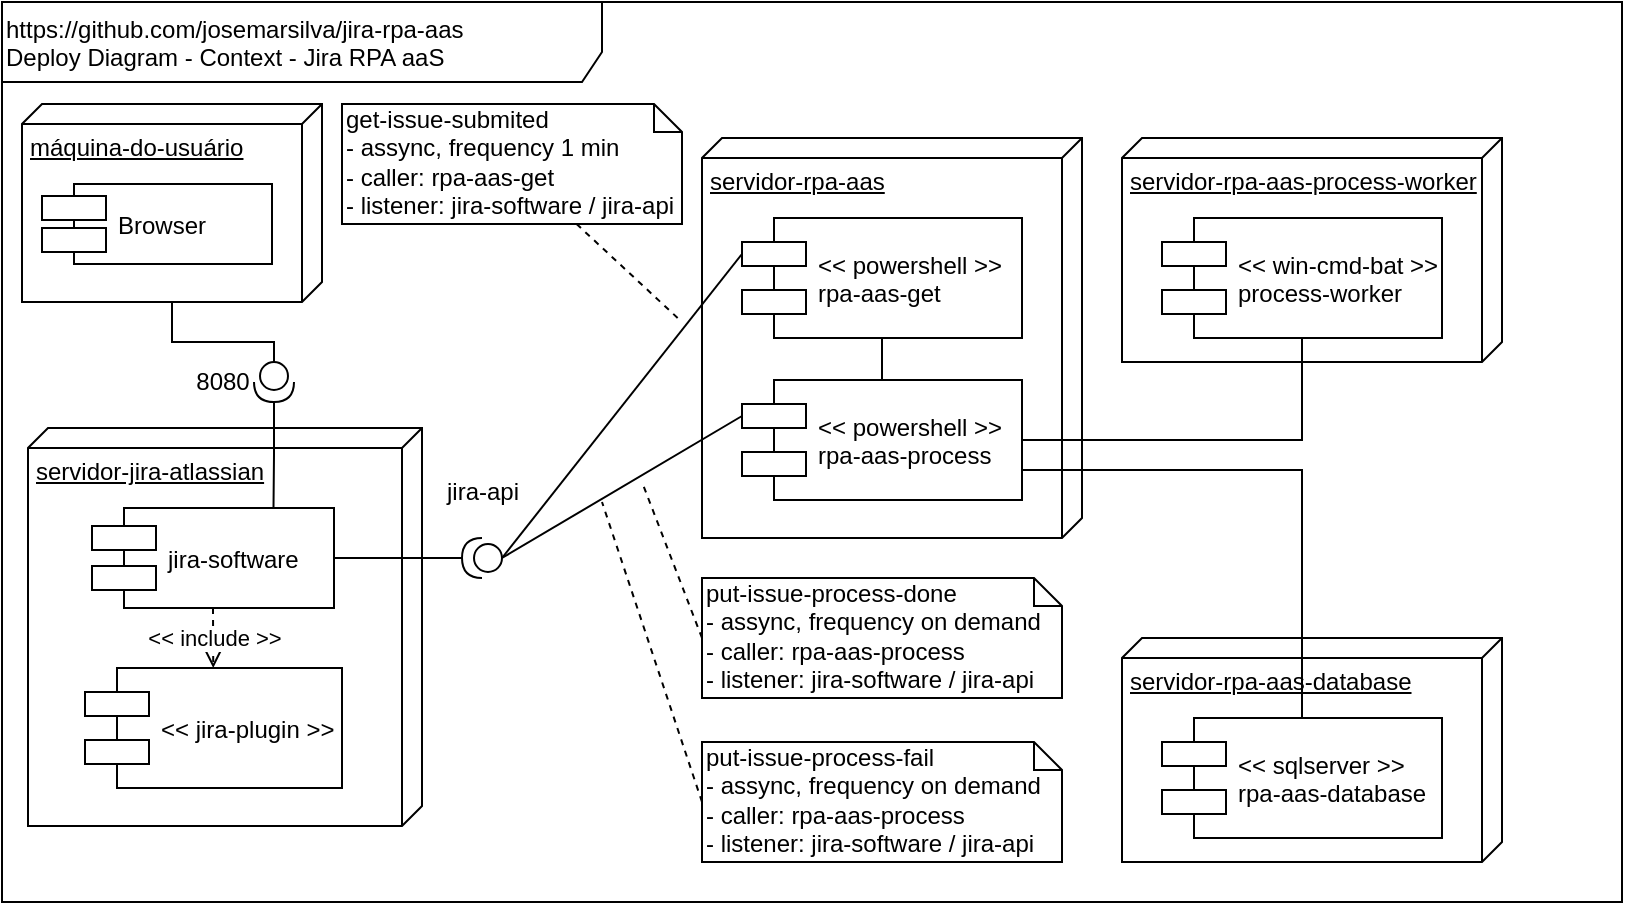 <mxfile version="12.9.11" type="device"><diagram id="fMGpiNhVeqn0YMsLJxzh" name="Página-1"><mxGraphModel dx="868" dy="534" grid="1" gridSize="10" guides="1" tooltips="1" connect="1" arrows="1" fold="1" page="1" pageScale="1" pageWidth="827" pageHeight="1169" math="0" shadow="0"><root><mxCell id="0"/><mxCell id="1" parent="0"/><mxCell id="6OetropUeBoLzL2Sj7KS-1" value="https://github.com/josemarsilva/jira-rpa-aas&lt;br&gt;Deploy Diagram - Context - Jira RPA aaS" style="shape=umlFrame;whiteSpace=wrap;html=1;width=300;height=40;verticalAlign=top;align=left;" parent="1" vertex="1"><mxGeometry x="10" y="10" width="810" height="450" as="geometry"/></mxCell><mxCell id="apohuvoSKH9DDqr3vdB0-10" style="edgeStyle=orthogonalEdgeStyle;rounded=0;orthogonalLoop=1;jettySize=auto;html=1;entryX=0;entryY=0.5;entryDx=0;entryDy=0;entryPerimeter=0;endArrow=none;endFill=0;" parent="1" source="aXvjyL9ep2QIOqJfCoeO-1" target="OF0LFXnU2rkXvaMsPmYt-3" edge="1"><mxGeometry relative="1" as="geometry"/></mxCell><mxCell id="aXvjyL9ep2QIOqJfCoeO-1" value="máquina-do-usuário" style="verticalAlign=top;align=left;spacingTop=8;spacingLeft=2;spacingRight=12;shape=cube;size=10;direction=south;fontStyle=4;html=1;" parent="1" vertex="1"><mxGeometry x="20" y="61" width="150" height="99" as="geometry"/></mxCell><mxCell id="NNuIQbcpsFkkkyfnrant-1" value="servidor-jira-atlassian" style="verticalAlign=top;align=left;spacingTop=8;spacingLeft=2;spacingRight=12;shape=cube;size=10;direction=south;fontStyle=4;html=1;" parent="1" vertex="1"><mxGeometry x="23" y="223" width="197" height="199" as="geometry"/></mxCell><mxCell id="OF0LFXnU2rkXvaMsPmYt-1" value="jira-software" style="shape=component;align=left;spacingLeft=36;" parent="1" vertex="1"><mxGeometry x="55" y="263" width="121" height="50" as="geometry"/></mxCell><mxCell id="OF0LFXnU2rkXvaMsPmYt-2" value="&lt;&lt; jira-plugin &gt;&gt;" style="shape=component;align=left;spacingLeft=36;" parent="1" vertex="1"><mxGeometry x="51.5" y="343" width="128.5" height="60" as="geometry"/></mxCell><mxCell id="apohuvoSKH9DDqr3vdB0-9" value="" style="rounded=0;orthogonalLoop=1;jettySize=auto;html=1;endArrow=none;endFill=0;entryX=0.75;entryY=0;entryDx=0;entryDy=0;edgeStyle=orthogonalEdgeStyle;" parent="1" source="OF0LFXnU2rkXvaMsPmYt-3" target="OF0LFXnU2rkXvaMsPmYt-1" edge="1"><mxGeometry relative="1" as="geometry"/></mxCell><mxCell id="OF0LFXnU2rkXvaMsPmYt-3" value="" style="shape=providedRequiredInterface;html=1;verticalLabelPosition=bottom;rotation=90;" parent="1" vertex="1"><mxGeometry x="136" y="190" width="20" height="20" as="geometry"/></mxCell><mxCell id="NNuIQbcpsFkkkyfnrant-2" value="Browser" style="shape=component;align=left;spacingLeft=36;" parent="1" vertex="1"><mxGeometry x="30" y="101" width="115" height="40" as="geometry"/></mxCell><mxCell id="apohuvoSKH9DDqr3vdB0-5" value="&amp;lt;&amp;lt; include &amp;gt;&amp;gt;" style="endArrow=open;endSize=12;dashed=1;html=1;exitX=0.5;exitY=1;exitDx=0;exitDy=0;" parent="1" source="OF0LFXnU2rkXvaMsPmYt-1" target="OF0LFXnU2rkXvaMsPmYt-2" edge="1"><mxGeometry width="160" relative="1" as="geometry"><mxPoint x="74" y="463" as="sourcePoint"/><mxPoint x="234" y="463" as="targetPoint"/></mxGeometry></mxCell><mxCell id="apohuvoSKH9DDqr3vdB0-6" value="servidor-rpa-aas" style="verticalAlign=top;align=left;spacingTop=8;spacingLeft=2;spacingRight=12;shape=cube;size=10;direction=south;fontStyle=4;html=1;" parent="1" vertex="1"><mxGeometry x="360" y="78" width="190" height="200" as="geometry"/></mxCell><mxCell id="apohuvoSKH9DDqr3vdB0-15" style="rounded=0;orthogonalLoop=1;jettySize=auto;html=1;entryX=0;entryY=0.5;entryDx=0;entryDy=0;entryPerimeter=0;endArrow=none;endFill=0;exitX=0;exitY=0.3;exitDx=0;exitDy=0;" parent="1" source="apohuvoSKH9DDqr3vdB0-8" target="apohuvoSKH9DDqr3vdB0-12" edge="1"><mxGeometry relative="1" as="geometry"/></mxCell><mxCell id="apohuvoSKH9DDqr3vdB0-17" style="edgeStyle=orthogonalEdgeStyle;rounded=0;orthogonalLoop=1;jettySize=auto;html=1;endArrow=none;endFill=0;" parent="1" source="apohuvoSKH9DDqr3vdB0-8" target="apohuvoSKH9DDqr3vdB0-16" edge="1"><mxGeometry relative="1" as="geometry"/></mxCell><mxCell id="apohuvoSKH9DDqr3vdB0-8" value="&lt;&lt; powershell &gt;&gt;&#10;rpa-aas-get" style="shape=component;align=left;spacingLeft=36;" parent="1" vertex="1"><mxGeometry x="380" y="118" width="140" height="60" as="geometry"/></mxCell><mxCell id="apohuvoSKH9DDqr3vdB0-11" value="8080" style="text;html=1;resizable=0;autosize=1;align=center;verticalAlign=middle;points=[];fillColor=none;strokeColor=none;rounded=0;" parent="1" vertex="1"><mxGeometry x="100" y="190" width="40" height="20" as="geometry"/></mxCell><mxCell id="apohuvoSKH9DDqr3vdB0-13" style="edgeStyle=orthogonalEdgeStyle;rounded=0;orthogonalLoop=1;jettySize=auto;html=1;entryX=1;entryY=0.5;entryDx=0;entryDy=0;endArrow=none;endFill=0;" parent="1" source="apohuvoSKH9DDqr3vdB0-12" target="OF0LFXnU2rkXvaMsPmYt-1" edge="1"><mxGeometry relative="1" as="geometry"/></mxCell><mxCell id="apohuvoSKH9DDqr3vdB0-12" value="" style="shape=providedRequiredInterface;html=1;verticalLabelPosition=bottom;rotation=-180;" parent="1" vertex="1"><mxGeometry x="240" y="278" width="20" height="20" as="geometry"/></mxCell><mxCell id="apohuvoSKH9DDqr3vdB0-14" value="jira-api" style="text;html=1;resizable=0;autosize=1;align=center;verticalAlign=middle;points=[];fillColor=none;strokeColor=none;rounded=0;" parent="1" vertex="1"><mxGeometry x="225" y="245" width="50" height="20" as="geometry"/></mxCell><mxCell id="apohuvoSKH9DDqr3vdB0-16" value="&lt;&lt; powershell &gt;&gt;&#10;rpa-aas-process" style="shape=component;align=left;spacingLeft=36;" parent="1" vertex="1"><mxGeometry x="380" y="199" width="140" height="60" as="geometry"/></mxCell><mxCell id="apohuvoSKH9DDqr3vdB0-20" style="rounded=0;orthogonalLoop=1;jettySize=auto;html=1;entryX=0;entryY=0.5;entryDx=0;entryDy=0;entryPerimeter=0;endArrow=none;endFill=0;exitX=0;exitY=0.3;exitDx=0;exitDy=0;" parent="1" source="apohuvoSKH9DDqr3vdB0-16" target="apohuvoSKH9DDqr3vdB0-12" edge="1"><mxGeometry relative="1" as="geometry"><mxPoint x="390" y="146" as="sourcePoint"/><mxPoint x="270" y="298" as="targetPoint"/></mxGeometry></mxCell><mxCell id="apohuvoSKH9DDqr3vdB0-22" style="edgeStyle=none;rounded=0;orthogonalLoop=1;jettySize=auto;html=1;endArrow=none;endFill=0;dashed=1;" parent="1" source="apohuvoSKH9DDqr3vdB0-21" edge="1"><mxGeometry relative="1" as="geometry"><mxPoint x="350" y="170" as="targetPoint"/></mxGeometry></mxCell><mxCell id="apohuvoSKH9DDqr3vdB0-21" value="get-issue-submited&lt;br&gt;- assync, frequency 1 min&lt;br&gt;- caller:&amp;nbsp;&lt;span style=&quot;white-space: nowrap&quot;&gt;rpa-aas-get&lt;/span&gt;&lt;br&gt;- listener: jira-software / jira-api" style="shape=note;whiteSpace=wrap;html=1;size=14;verticalAlign=top;align=left;spacingTop=-6;" parent="1" vertex="1"><mxGeometry x="180" y="61" width="170" height="60" as="geometry"/></mxCell><mxCell id="apohuvoSKH9DDqr3vdB0-23" style="edgeStyle=none;rounded=0;orthogonalLoop=1;jettySize=auto;html=1;endArrow=none;endFill=0;dashed=1;exitX=0;exitY=0.5;exitDx=0;exitDy=0;exitPerimeter=0;" parent="1" source="apohuvoSKH9DDqr3vdB0-24" edge="1"><mxGeometry relative="1" as="geometry"><mxPoint x="330" y="250" as="targetPoint"/></mxGeometry></mxCell><mxCell id="apohuvoSKH9DDqr3vdB0-24" value="put-issue-process-done&lt;br&gt;- assync, frequency on demand&lt;br&gt;- caller:&amp;nbsp;&lt;span style=&quot;white-space: nowrap&quot;&gt;rpa-aas-process&lt;/span&gt;&lt;br&gt;- listener: jira-software / jira-api" style="shape=note;whiteSpace=wrap;html=1;size=14;verticalAlign=top;align=left;spacingTop=-6;" parent="1" vertex="1"><mxGeometry x="360" y="298" width="180" height="60" as="geometry"/></mxCell><mxCell id="apohuvoSKH9DDqr3vdB0-25" style="edgeStyle=none;rounded=0;orthogonalLoop=1;jettySize=auto;html=1;endArrow=none;endFill=0;dashed=1;exitX=0;exitY=0.5;exitDx=0;exitDy=0;exitPerimeter=0;" parent="1" source="apohuvoSKH9DDqr3vdB0-26" edge="1"><mxGeometry relative="1" as="geometry"><mxPoint x="310" y="260" as="targetPoint"/></mxGeometry></mxCell><mxCell id="apohuvoSKH9DDqr3vdB0-26" value="put-issue-process-fail&lt;br&gt;- assync, frequency on demand&lt;br&gt;- caller:&amp;nbsp;&lt;span style=&quot;white-space: nowrap&quot;&gt;rpa-aas-process&lt;/span&gt;&lt;br&gt;- listener: jira-software / jira-api" style="shape=note;whiteSpace=wrap;html=1;size=14;verticalAlign=top;align=left;spacingTop=-6;" parent="1" vertex="1"><mxGeometry x="360" y="380" width="180" height="60" as="geometry"/></mxCell><mxCell id="6Hzu0FPKQcRl45IfxPWe-1" value="servidor-rpa-aas-process-worker" style="verticalAlign=top;align=left;spacingTop=8;spacingLeft=2;spacingRight=12;shape=cube;size=10;direction=south;fontStyle=4;html=1;" parent="1" vertex="1"><mxGeometry x="570" y="78" width="190" height="112" as="geometry"/></mxCell><mxCell id="apohuvoSKH9DDqr3vdB0-18" value="&lt;&lt; win-cmd-bat &gt;&gt;&#10;process-worker" style="shape=component;align=left;spacingLeft=36;" parent="1" vertex="1"><mxGeometry x="590" y="118" width="140" height="60" as="geometry"/></mxCell><mxCell id="apohuvoSKH9DDqr3vdB0-19" style="edgeStyle=orthogonalEdgeStyle;rounded=0;orthogonalLoop=1;jettySize=auto;html=1;entryX=0.5;entryY=1;entryDx=0;entryDy=0;endArrow=none;endFill=0;" parent="1" source="apohuvoSKH9DDqr3vdB0-16" target="apohuvoSKH9DDqr3vdB0-18" edge="1"><mxGeometry relative="1" as="geometry"/></mxCell><mxCell id="jf14kiXH1Jn_1ivL6FHq-1" value="servidor-rpa-aas-database" style="verticalAlign=top;align=left;spacingTop=8;spacingLeft=2;spacingRight=12;shape=cube;size=10;direction=south;fontStyle=4;html=1;" vertex="1" parent="1"><mxGeometry x="570" y="328" width="190" height="112" as="geometry"/></mxCell><mxCell id="jf14kiXH1Jn_1ivL6FHq-2" value="&lt;&lt; sqlserver &gt;&gt;&#10;rpa-aas-database" style="shape=component;align=left;spacingLeft=36;" vertex="1" parent="1"><mxGeometry x="590" y="368" width="140" height="60" as="geometry"/></mxCell><mxCell id="jf14kiXH1Jn_1ivL6FHq-3" style="edgeStyle=orthogonalEdgeStyle;rounded=0;orthogonalLoop=1;jettySize=auto;html=1;entryX=0.5;entryY=0;entryDx=0;entryDy=0;endArrow=none;endFill=0;exitX=1;exitY=0.75;exitDx=0;exitDy=0;" edge="1" parent="1" source="apohuvoSKH9DDqr3vdB0-16" target="jf14kiXH1Jn_1ivL6FHq-2"><mxGeometry relative="1" as="geometry"><mxPoint x="530" y="239" as="sourcePoint"/><mxPoint x="670" y="188" as="targetPoint"/></mxGeometry></mxCell></root></mxGraphModel></diagram></mxfile>